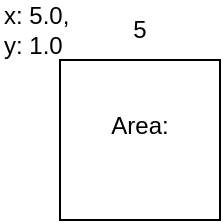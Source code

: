 <mxfile>
    <diagram id="cfbMwDU-SNfe29Pns4_e" name="Page-1">
        <mxGraphModel dx="440" dy="216" grid="1" gridSize="10" guides="1" tooltips="1" connect="1" arrows="1" fold="1" page="1" pageScale="1" pageWidth="850" pageHeight="1100" math="0" shadow="0">
            <root>
                <mxCell id="0"/>
                <mxCell id="1" parent="0"/>
                <mxCell id="2" value="Area:&lt;div&gt;&lt;br/&gt;&lt;/div&gt;" style="whiteSpace=wrap;html=1;aspect=fixed;" vertex="1" parent="1">
                    <mxGeometry x="380" y="240" width="80" height="80" as="geometry"/>
                </mxCell>
                <mxCell id="3" value="&lt;div style=&quot;&quot;&gt;&lt;span style=&quot;background-color: transparent;&quot;&gt;x: 5.0,&lt;br&gt;y: 1.0&lt;/span&gt;&lt;/div&gt;" style="text;html=1;align=left;verticalAlign=middle;whiteSpace=wrap;rounded=0;" vertex="1" parent="1">
                    <mxGeometry x="350" y="210" width="60" height="30" as="geometry"/>
                </mxCell>
                <mxCell id="4" value="5" style="text;html=1;align=center;verticalAlign=middle;whiteSpace=wrap;rounded=0;" vertex="1" parent="1">
                    <mxGeometry x="390" y="210" width="60" height="30" as="geometry"/>
                </mxCell>
            </root>
        </mxGraphModel>
    </diagram>
</mxfile>